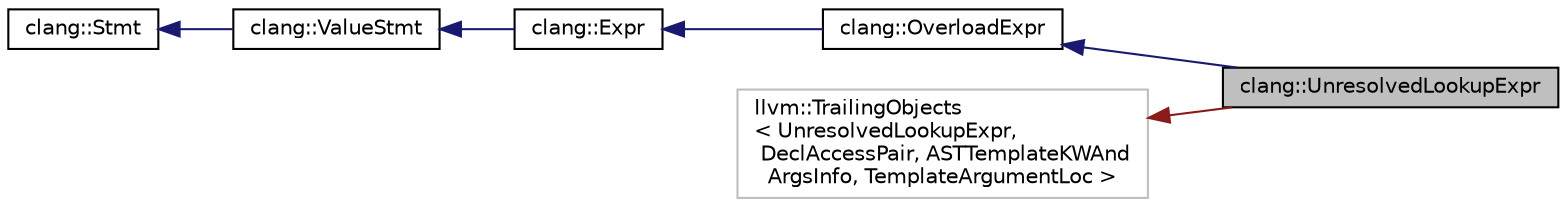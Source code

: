 digraph "clang::UnresolvedLookupExpr"
{
 // LATEX_PDF_SIZE
  bgcolor="transparent";
  edge [fontname="Helvetica",fontsize="10",labelfontname="Helvetica",labelfontsize="10"];
  node [fontname="Helvetica",fontsize="10",shape=record];
  rankdir="LR";
  Node1 [label="clang::UnresolvedLookupExpr",height=0.2,width=0.4,color="black", fillcolor="grey75", style="filled", fontcolor="black",tooltip="A reference to a name which we were able to look up during parsing but could not resolve to a specifi..."];
  Node2 -> Node1 [dir="back",color="midnightblue",fontsize="10",style="solid",fontname="Helvetica"];
  Node2 [label="clang::OverloadExpr",height=0.2,width=0.4,color="black",URL="$classclang_1_1OverloadExpr.html",tooltip="A reference to an overloaded function set, either an UnresolvedLookupExpr or an UnresolvedMemberExpr."];
  Node3 -> Node2 [dir="back",color="midnightblue",fontsize="10",style="solid",fontname="Helvetica"];
  Node3 [label="clang::Expr",height=0.2,width=0.4,color="black",URL="$classclang_1_1Expr.html",tooltip="This represents one expression."];
  Node4 -> Node3 [dir="back",color="midnightblue",fontsize="10",style="solid",fontname="Helvetica"];
  Node4 [label="clang::ValueStmt",height=0.2,width=0.4,color="black",URL="$classclang_1_1ValueStmt.html",tooltip="Represents a statement that could possibly have a value and type."];
  Node5 -> Node4 [dir="back",color="midnightblue",fontsize="10",style="solid",fontname="Helvetica"];
  Node5 [label="clang::Stmt",height=0.2,width=0.4,color="black",URL="$classclang_1_1Stmt.html",tooltip="Stmt - This represents one statement."];
  Node6 -> Node1 [dir="back",color="firebrick4",fontsize="10",style="solid",fontname="Helvetica"];
  Node6 [label="llvm::TrailingObjects\l\< UnresolvedLookupExpr,\l DeclAccessPair, ASTTemplateKWAnd\lArgsInfo, TemplateArgumentLoc \>",height=0.2,width=0.4,color="grey75",tooltip=" "];
}
